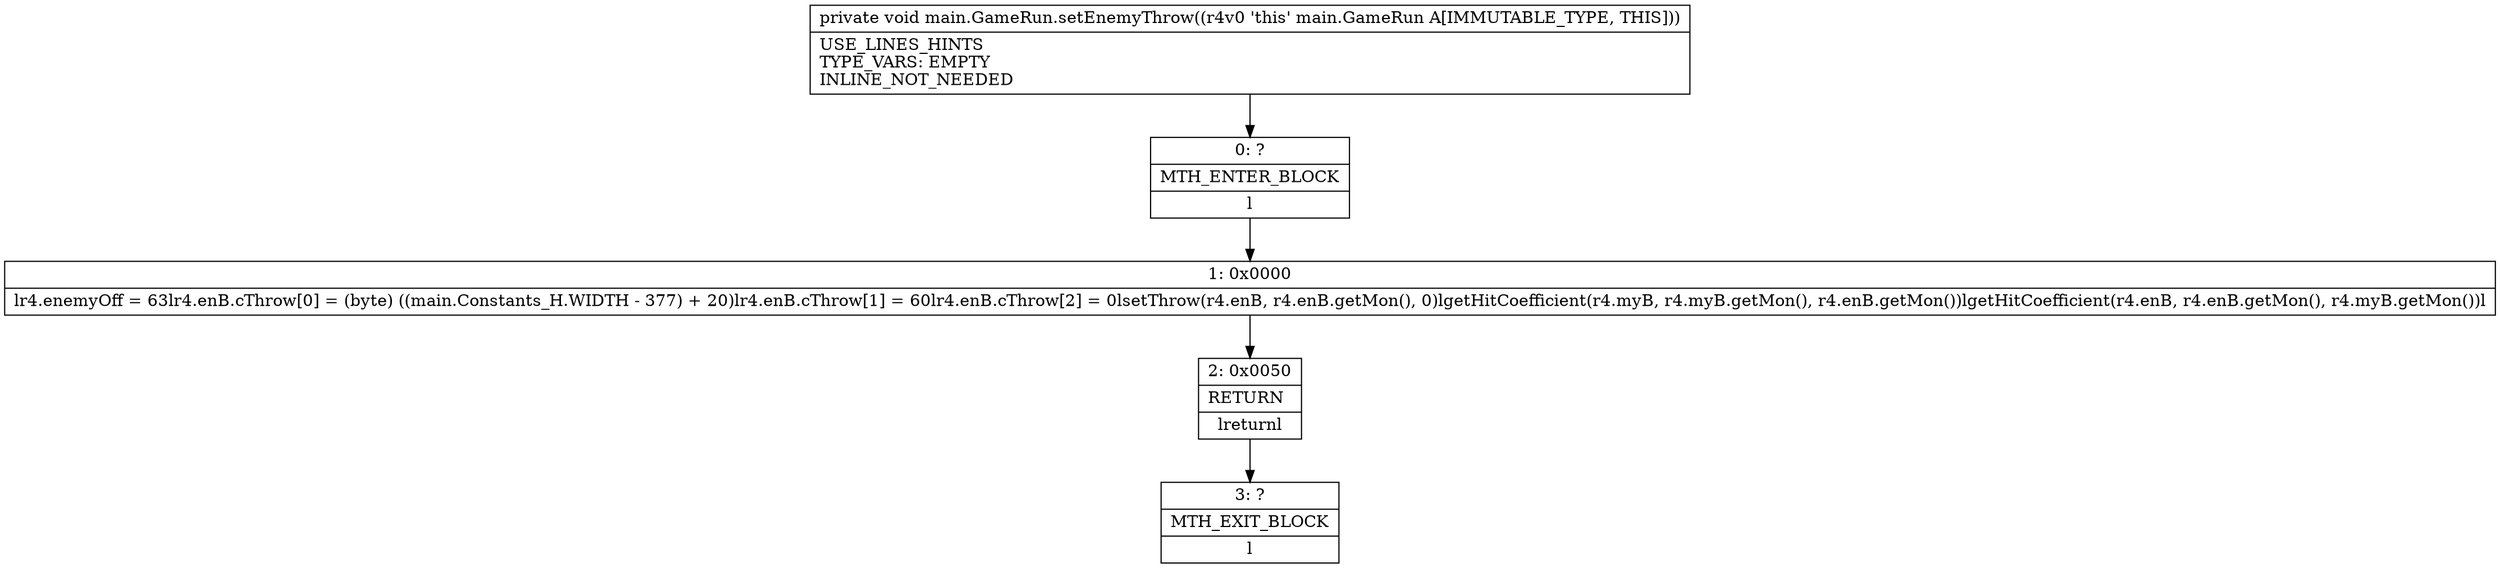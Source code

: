digraph "CFG formain.GameRun.setEnemyThrow()V" {
Node_0 [shape=record,label="{0\:\ ?|MTH_ENTER_BLOCK\l|l}"];
Node_1 [shape=record,label="{1\:\ 0x0000|lr4.enemyOff = 63lr4.enB.cThrow[0] = (byte) ((main.Constants_H.WIDTH \- 377) + 20)lr4.enB.cThrow[1] = 60lr4.enB.cThrow[2] = 0lsetThrow(r4.enB, r4.enB.getMon(), 0)lgetHitCoefficient(r4.myB, r4.myB.getMon(), r4.enB.getMon())lgetHitCoefficient(r4.enB, r4.enB.getMon(), r4.myB.getMon())l}"];
Node_2 [shape=record,label="{2\:\ 0x0050|RETURN\l|lreturnl}"];
Node_3 [shape=record,label="{3\:\ ?|MTH_EXIT_BLOCK\l|l}"];
MethodNode[shape=record,label="{private void main.GameRun.setEnemyThrow((r4v0 'this' main.GameRun A[IMMUTABLE_TYPE, THIS]))  | USE_LINES_HINTS\lTYPE_VARS: EMPTY\lINLINE_NOT_NEEDED\l}"];
MethodNode -> Node_0;
Node_0 -> Node_1;
Node_1 -> Node_2;
Node_2 -> Node_3;
}

